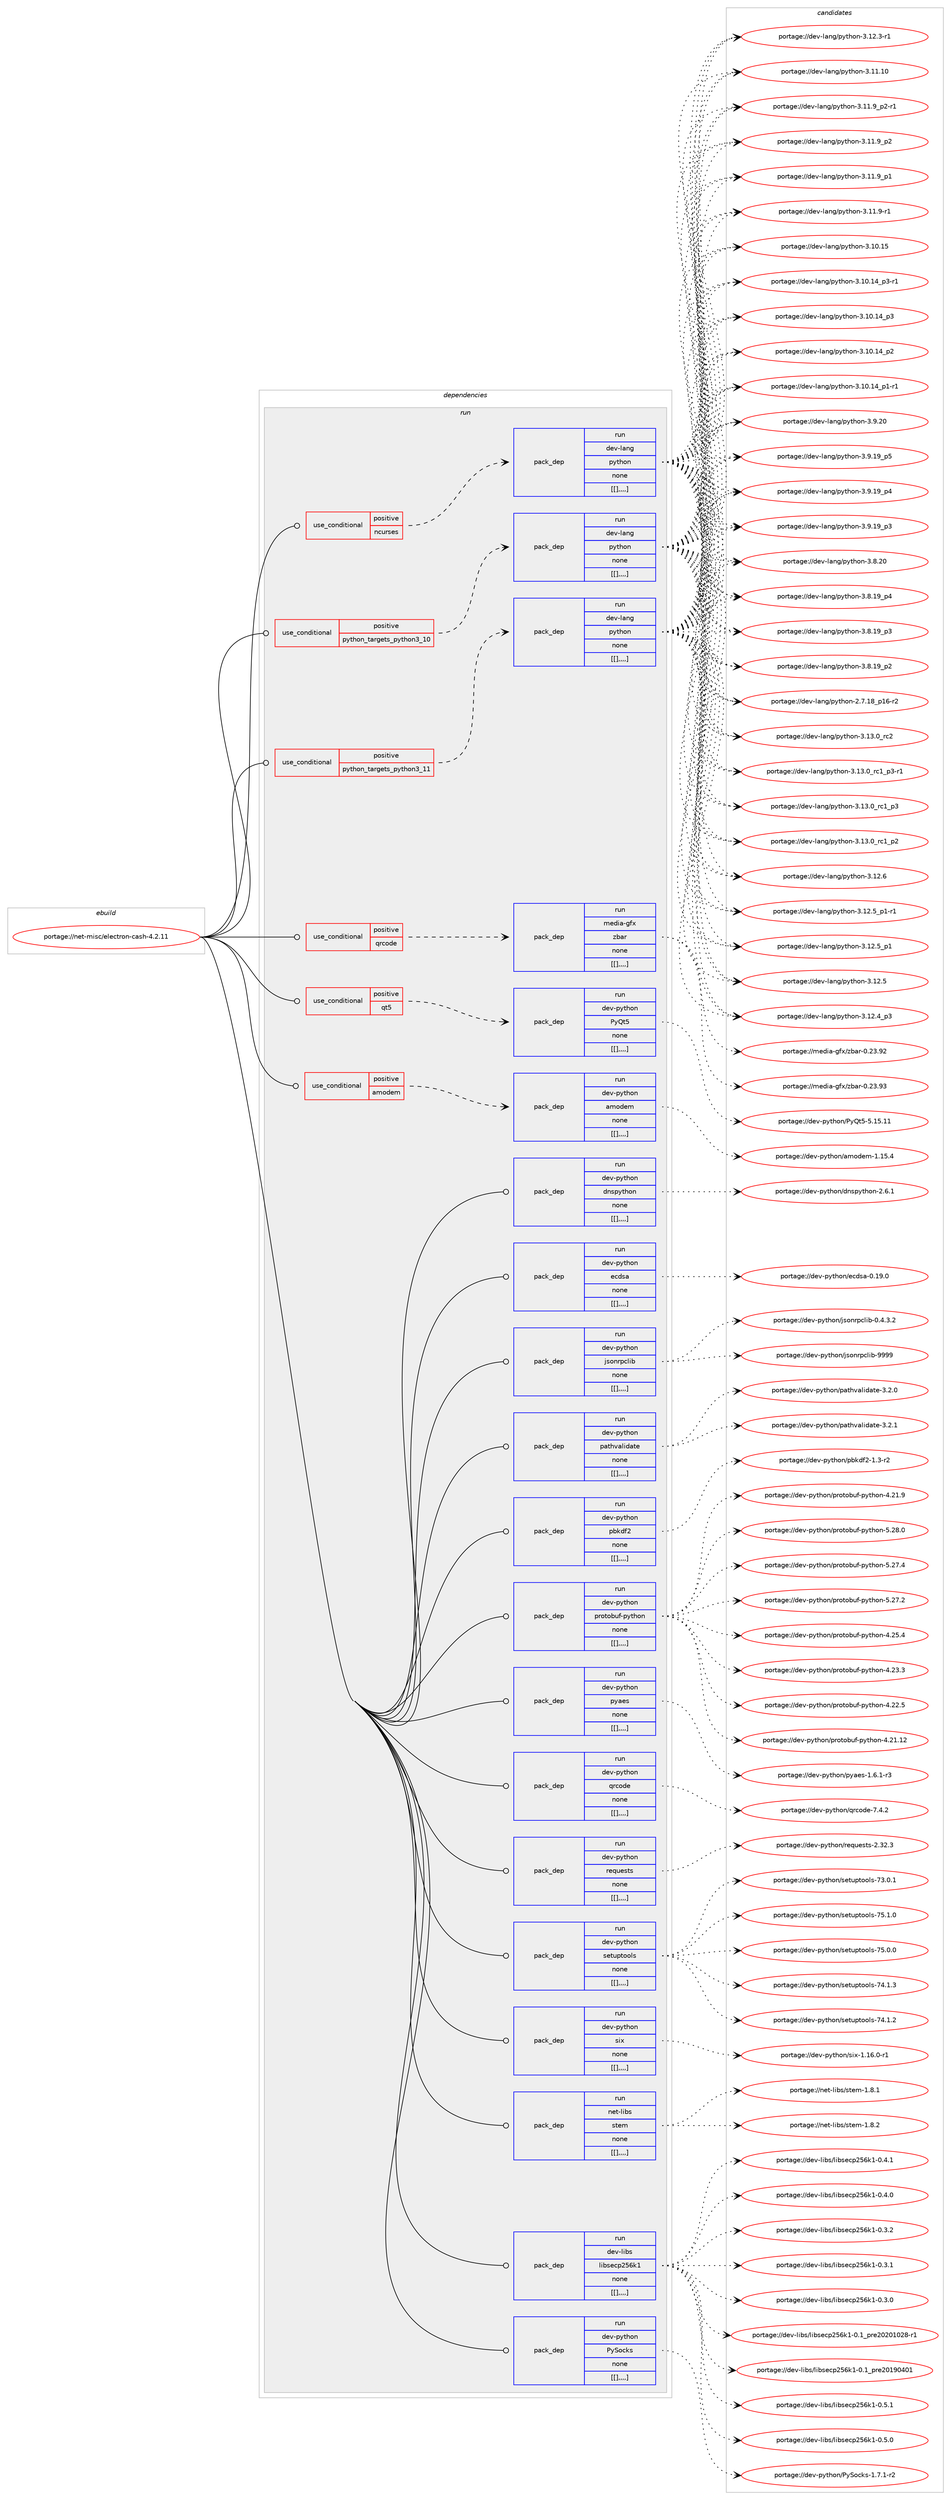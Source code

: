 digraph prolog {

# *************
# Graph options
# *************

newrank=true;
concentrate=true;
compound=true;
graph [rankdir=LR,fontname=Helvetica,fontsize=10,ranksep=1.5];#, ranksep=2.5, nodesep=0.2];
edge  [arrowhead=vee];
node  [fontname=Helvetica,fontsize=10];

# **********
# The ebuild
# **********

subgraph cluster_leftcol {
color=gray;
label=<<i>ebuild</i>>;
id [label="portage://net-misc/electron-cash-4.2.11", color=red, width=4, href="../net-misc/electron-cash-4.2.11.svg"];
}

# ****************
# The dependencies
# ****************

subgraph cluster_midcol {
color=gray;
label=<<i>dependencies</i>>;
subgraph cluster_compile {
fillcolor="#eeeeee";
style=filled;
label=<<i>compile</i>>;
}
subgraph cluster_compileandrun {
fillcolor="#eeeeee";
style=filled;
label=<<i>compile and run</i>>;
}
subgraph cluster_run {
fillcolor="#eeeeee";
style=filled;
label=<<i>run</i>>;
subgraph cond100878 {
dependency385475 [label=<<TABLE BORDER="0" CELLBORDER="1" CELLSPACING="0" CELLPADDING="4"><TR><TD ROWSPAN="3" CELLPADDING="10">use_conditional</TD></TR><TR><TD>positive</TD></TR><TR><TD>amodem</TD></TR></TABLE>>, shape=none, color=red];
subgraph pack281781 {
dependency385476 [label=<<TABLE BORDER="0" CELLBORDER="1" CELLSPACING="0" CELLPADDING="4" WIDTH="220"><TR><TD ROWSPAN="6" CELLPADDING="30">pack_dep</TD></TR><TR><TD WIDTH="110">run</TD></TR><TR><TD>dev-python</TD></TR><TR><TD>amodem</TD></TR><TR><TD>none</TD></TR><TR><TD>[[],,,,]</TD></TR></TABLE>>, shape=none, color=blue];
}
dependency385475:e -> dependency385476:w [weight=20,style="dashed",arrowhead="vee"];
}
id:e -> dependency385475:w [weight=20,style="solid",arrowhead="odot"];
subgraph cond100879 {
dependency385477 [label=<<TABLE BORDER="0" CELLBORDER="1" CELLSPACING="0" CELLPADDING="4"><TR><TD ROWSPAN="3" CELLPADDING="10">use_conditional</TD></TR><TR><TD>positive</TD></TR><TR><TD>ncurses</TD></TR></TABLE>>, shape=none, color=red];
subgraph pack281782 {
dependency385478 [label=<<TABLE BORDER="0" CELLBORDER="1" CELLSPACING="0" CELLPADDING="4" WIDTH="220"><TR><TD ROWSPAN="6" CELLPADDING="30">pack_dep</TD></TR><TR><TD WIDTH="110">run</TD></TR><TR><TD>dev-lang</TD></TR><TR><TD>python</TD></TR><TR><TD>none</TD></TR><TR><TD>[[],,,,]</TD></TR></TABLE>>, shape=none, color=blue];
}
dependency385477:e -> dependency385478:w [weight=20,style="dashed",arrowhead="vee"];
}
id:e -> dependency385477:w [weight=20,style="solid",arrowhead="odot"];
subgraph cond100880 {
dependency385479 [label=<<TABLE BORDER="0" CELLBORDER="1" CELLSPACING="0" CELLPADDING="4"><TR><TD ROWSPAN="3" CELLPADDING="10">use_conditional</TD></TR><TR><TD>positive</TD></TR><TR><TD>python_targets_python3_10</TD></TR></TABLE>>, shape=none, color=red];
subgraph pack281783 {
dependency385480 [label=<<TABLE BORDER="0" CELLBORDER="1" CELLSPACING="0" CELLPADDING="4" WIDTH="220"><TR><TD ROWSPAN="6" CELLPADDING="30">pack_dep</TD></TR><TR><TD WIDTH="110">run</TD></TR><TR><TD>dev-lang</TD></TR><TR><TD>python</TD></TR><TR><TD>none</TD></TR><TR><TD>[[],,,,]</TD></TR></TABLE>>, shape=none, color=blue];
}
dependency385479:e -> dependency385480:w [weight=20,style="dashed",arrowhead="vee"];
}
id:e -> dependency385479:w [weight=20,style="solid",arrowhead="odot"];
subgraph cond100881 {
dependency385481 [label=<<TABLE BORDER="0" CELLBORDER="1" CELLSPACING="0" CELLPADDING="4"><TR><TD ROWSPAN="3" CELLPADDING="10">use_conditional</TD></TR><TR><TD>positive</TD></TR><TR><TD>python_targets_python3_11</TD></TR></TABLE>>, shape=none, color=red];
subgraph pack281784 {
dependency385482 [label=<<TABLE BORDER="0" CELLBORDER="1" CELLSPACING="0" CELLPADDING="4" WIDTH="220"><TR><TD ROWSPAN="6" CELLPADDING="30">pack_dep</TD></TR><TR><TD WIDTH="110">run</TD></TR><TR><TD>dev-lang</TD></TR><TR><TD>python</TD></TR><TR><TD>none</TD></TR><TR><TD>[[],,,,]</TD></TR></TABLE>>, shape=none, color=blue];
}
dependency385481:e -> dependency385482:w [weight=20,style="dashed",arrowhead="vee"];
}
id:e -> dependency385481:w [weight=20,style="solid",arrowhead="odot"];
subgraph cond100882 {
dependency385483 [label=<<TABLE BORDER="0" CELLBORDER="1" CELLSPACING="0" CELLPADDING="4"><TR><TD ROWSPAN="3" CELLPADDING="10">use_conditional</TD></TR><TR><TD>positive</TD></TR><TR><TD>qrcode</TD></TR></TABLE>>, shape=none, color=red];
subgraph pack281785 {
dependency385484 [label=<<TABLE BORDER="0" CELLBORDER="1" CELLSPACING="0" CELLPADDING="4" WIDTH="220"><TR><TD ROWSPAN="6" CELLPADDING="30">pack_dep</TD></TR><TR><TD WIDTH="110">run</TD></TR><TR><TD>media-gfx</TD></TR><TR><TD>zbar</TD></TR><TR><TD>none</TD></TR><TR><TD>[[],,,,]</TD></TR></TABLE>>, shape=none, color=blue];
}
dependency385483:e -> dependency385484:w [weight=20,style="dashed",arrowhead="vee"];
}
id:e -> dependency385483:w [weight=20,style="solid",arrowhead="odot"];
subgraph cond100883 {
dependency385485 [label=<<TABLE BORDER="0" CELLBORDER="1" CELLSPACING="0" CELLPADDING="4"><TR><TD ROWSPAN="3" CELLPADDING="10">use_conditional</TD></TR><TR><TD>positive</TD></TR><TR><TD>qt5</TD></TR></TABLE>>, shape=none, color=red];
subgraph pack281786 {
dependency385486 [label=<<TABLE BORDER="0" CELLBORDER="1" CELLSPACING="0" CELLPADDING="4" WIDTH="220"><TR><TD ROWSPAN="6" CELLPADDING="30">pack_dep</TD></TR><TR><TD WIDTH="110">run</TD></TR><TR><TD>dev-python</TD></TR><TR><TD>PyQt5</TD></TR><TR><TD>none</TD></TR><TR><TD>[[],,,,]</TD></TR></TABLE>>, shape=none, color=blue];
}
dependency385485:e -> dependency385486:w [weight=20,style="dashed",arrowhead="vee"];
}
id:e -> dependency385485:w [weight=20,style="solid",arrowhead="odot"];
subgraph pack281787 {
dependency385487 [label=<<TABLE BORDER="0" CELLBORDER="1" CELLSPACING="0" CELLPADDING="4" WIDTH="220"><TR><TD ROWSPAN="6" CELLPADDING="30">pack_dep</TD></TR><TR><TD WIDTH="110">run</TD></TR><TR><TD>dev-libs</TD></TR><TR><TD>libsecp256k1</TD></TR><TR><TD>none</TD></TR><TR><TD>[[],,,,]</TD></TR></TABLE>>, shape=none, color=blue];
}
id:e -> dependency385487:w [weight=20,style="solid",arrowhead="odot"];
subgraph pack281788 {
dependency385488 [label=<<TABLE BORDER="0" CELLBORDER="1" CELLSPACING="0" CELLPADDING="4" WIDTH="220"><TR><TD ROWSPAN="6" CELLPADDING="30">pack_dep</TD></TR><TR><TD WIDTH="110">run</TD></TR><TR><TD>dev-python</TD></TR><TR><TD>PySocks</TD></TR><TR><TD>none</TD></TR><TR><TD>[[],,,,]</TD></TR></TABLE>>, shape=none, color=blue];
}
id:e -> dependency385488:w [weight=20,style="solid",arrowhead="odot"];
subgraph pack281789 {
dependency385489 [label=<<TABLE BORDER="0" CELLBORDER="1" CELLSPACING="0" CELLPADDING="4" WIDTH="220"><TR><TD ROWSPAN="6" CELLPADDING="30">pack_dep</TD></TR><TR><TD WIDTH="110">run</TD></TR><TR><TD>dev-python</TD></TR><TR><TD>dnspython</TD></TR><TR><TD>none</TD></TR><TR><TD>[[],,,,]</TD></TR></TABLE>>, shape=none, color=blue];
}
id:e -> dependency385489:w [weight=20,style="solid",arrowhead="odot"];
subgraph pack281790 {
dependency385490 [label=<<TABLE BORDER="0" CELLBORDER="1" CELLSPACING="0" CELLPADDING="4" WIDTH="220"><TR><TD ROWSPAN="6" CELLPADDING="30">pack_dep</TD></TR><TR><TD WIDTH="110">run</TD></TR><TR><TD>dev-python</TD></TR><TR><TD>ecdsa</TD></TR><TR><TD>none</TD></TR><TR><TD>[[],,,,]</TD></TR></TABLE>>, shape=none, color=blue];
}
id:e -> dependency385490:w [weight=20,style="solid",arrowhead="odot"];
subgraph pack281791 {
dependency385491 [label=<<TABLE BORDER="0" CELLBORDER="1" CELLSPACING="0" CELLPADDING="4" WIDTH="220"><TR><TD ROWSPAN="6" CELLPADDING="30">pack_dep</TD></TR><TR><TD WIDTH="110">run</TD></TR><TR><TD>dev-python</TD></TR><TR><TD>jsonrpclib</TD></TR><TR><TD>none</TD></TR><TR><TD>[[],,,,]</TD></TR></TABLE>>, shape=none, color=blue];
}
id:e -> dependency385491:w [weight=20,style="solid",arrowhead="odot"];
subgraph pack281792 {
dependency385492 [label=<<TABLE BORDER="0" CELLBORDER="1" CELLSPACING="0" CELLPADDING="4" WIDTH="220"><TR><TD ROWSPAN="6" CELLPADDING="30">pack_dep</TD></TR><TR><TD WIDTH="110">run</TD></TR><TR><TD>dev-python</TD></TR><TR><TD>pathvalidate</TD></TR><TR><TD>none</TD></TR><TR><TD>[[],,,,]</TD></TR></TABLE>>, shape=none, color=blue];
}
id:e -> dependency385492:w [weight=20,style="solid",arrowhead="odot"];
subgraph pack281793 {
dependency385493 [label=<<TABLE BORDER="0" CELLBORDER="1" CELLSPACING="0" CELLPADDING="4" WIDTH="220"><TR><TD ROWSPAN="6" CELLPADDING="30">pack_dep</TD></TR><TR><TD WIDTH="110">run</TD></TR><TR><TD>dev-python</TD></TR><TR><TD>pbkdf2</TD></TR><TR><TD>none</TD></TR><TR><TD>[[],,,,]</TD></TR></TABLE>>, shape=none, color=blue];
}
id:e -> dependency385493:w [weight=20,style="solid",arrowhead="odot"];
subgraph pack281794 {
dependency385494 [label=<<TABLE BORDER="0" CELLBORDER="1" CELLSPACING="0" CELLPADDING="4" WIDTH="220"><TR><TD ROWSPAN="6" CELLPADDING="30">pack_dep</TD></TR><TR><TD WIDTH="110">run</TD></TR><TR><TD>dev-python</TD></TR><TR><TD>protobuf-python</TD></TR><TR><TD>none</TD></TR><TR><TD>[[],,,,]</TD></TR></TABLE>>, shape=none, color=blue];
}
id:e -> dependency385494:w [weight=20,style="solid",arrowhead="odot"];
subgraph pack281795 {
dependency385495 [label=<<TABLE BORDER="0" CELLBORDER="1" CELLSPACING="0" CELLPADDING="4" WIDTH="220"><TR><TD ROWSPAN="6" CELLPADDING="30">pack_dep</TD></TR><TR><TD WIDTH="110">run</TD></TR><TR><TD>dev-python</TD></TR><TR><TD>pyaes</TD></TR><TR><TD>none</TD></TR><TR><TD>[[],,,,]</TD></TR></TABLE>>, shape=none, color=blue];
}
id:e -> dependency385495:w [weight=20,style="solid",arrowhead="odot"];
subgraph pack281796 {
dependency385496 [label=<<TABLE BORDER="0" CELLBORDER="1" CELLSPACING="0" CELLPADDING="4" WIDTH="220"><TR><TD ROWSPAN="6" CELLPADDING="30">pack_dep</TD></TR><TR><TD WIDTH="110">run</TD></TR><TR><TD>dev-python</TD></TR><TR><TD>qrcode</TD></TR><TR><TD>none</TD></TR><TR><TD>[[],,,,]</TD></TR></TABLE>>, shape=none, color=blue];
}
id:e -> dependency385496:w [weight=20,style="solid",arrowhead="odot"];
subgraph pack281797 {
dependency385497 [label=<<TABLE BORDER="0" CELLBORDER="1" CELLSPACING="0" CELLPADDING="4" WIDTH="220"><TR><TD ROWSPAN="6" CELLPADDING="30">pack_dep</TD></TR><TR><TD WIDTH="110">run</TD></TR><TR><TD>dev-python</TD></TR><TR><TD>requests</TD></TR><TR><TD>none</TD></TR><TR><TD>[[],,,,]</TD></TR></TABLE>>, shape=none, color=blue];
}
id:e -> dependency385497:w [weight=20,style="solid",arrowhead="odot"];
subgraph pack281798 {
dependency385498 [label=<<TABLE BORDER="0" CELLBORDER="1" CELLSPACING="0" CELLPADDING="4" WIDTH="220"><TR><TD ROWSPAN="6" CELLPADDING="30">pack_dep</TD></TR><TR><TD WIDTH="110">run</TD></TR><TR><TD>dev-python</TD></TR><TR><TD>setuptools</TD></TR><TR><TD>none</TD></TR><TR><TD>[[],,,,]</TD></TR></TABLE>>, shape=none, color=blue];
}
id:e -> dependency385498:w [weight=20,style="solid",arrowhead="odot"];
subgraph pack281799 {
dependency385499 [label=<<TABLE BORDER="0" CELLBORDER="1" CELLSPACING="0" CELLPADDING="4" WIDTH="220"><TR><TD ROWSPAN="6" CELLPADDING="30">pack_dep</TD></TR><TR><TD WIDTH="110">run</TD></TR><TR><TD>dev-python</TD></TR><TR><TD>six</TD></TR><TR><TD>none</TD></TR><TR><TD>[[],,,,]</TD></TR></TABLE>>, shape=none, color=blue];
}
id:e -> dependency385499:w [weight=20,style="solid",arrowhead="odot"];
subgraph pack281800 {
dependency385500 [label=<<TABLE BORDER="0" CELLBORDER="1" CELLSPACING="0" CELLPADDING="4" WIDTH="220"><TR><TD ROWSPAN="6" CELLPADDING="30">pack_dep</TD></TR><TR><TD WIDTH="110">run</TD></TR><TR><TD>net-libs</TD></TR><TR><TD>stem</TD></TR><TR><TD>none</TD></TR><TR><TD>[[],,,,]</TD></TR></TABLE>>, shape=none, color=blue];
}
id:e -> dependency385500:w [weight=20,style="solid",arrowhead="odot"];
}
}

# **************
# The candidates
# **************

subgraph cluster_choices {
rank=same;
color=gray;
label=<<i>candidates</i>>;

subgraph choice281781 {
color=black;
nodesep=1;
choice10010111845112121116104111110479710911110010110945494649534652 [label="portage://dev-python/amodem-1.15.4", color=red, width=4,href="../dev-python/amodem-1.15.4.svg"];
dependency385476:e -> choice10010111845112121116104111110479710911110010110945494649534652:w [style=dotted,weight="100"];
}
subgraph choice281782 {
color=black;
nodesep=1;
choice10010111845108971101034711212111610411111045514649514648951149950 [label="portage://dev-lang/python-3.13.0_rc2", color=red, width=4,href="../dev-lang/python-3.13.0_rc2.svg"];
choice1001011184510897110103471121211161041111104551464951464895114994995112514511449 [label="portage://dev-lang/python-3.13.0_rc1_p3-r1", color=red, width=4,href="../dev-lang/python-3.13.0_rc1_p3-r1.svg"];
choice100101118451089711010347112121116104111110455146495146489511499499511251 [label="portage://dev-lang/python-3.13.0_rc1_p3", color=red, width=4,href="../dev-lang/python-3.13.0_rc1_p3.svg"];
choice100101118451089711010347112121116104111110455146495146489511499499511250 [label="portage://dev-lang/python-3.13.0_rc1_p2", color=red, width=4,href="../dev-lang/python-3.13.0_rc1_p2.svg"];
choice10010111845108971101034711212111610411111045514649504654 [label="portage://dev-lang/python-3.12.6", color=red, width=4,href="../dev-lang/python-3.12.6.svg"];
choice1001011184510897110103471121211161041111104551464950465395112494511449 [label="portage://dev-lang/python-3.12.5_p1-r1", color=red, width=4,href="../dev-lang/python-3.12.5_p1-r1.svg"];
choice100101118451089711010347112121116104111110455146495046539511249 [label="portage://dev-lang/python-3.12.5_p1", color=red, width=4,href="../dev-lang/python-3.12.5_p1.svg"];
choice10010111845108971101034711212111610411111045514649504653 [label="portage://dev-lang/python-3.12.5", color=red, width=4,href="../dev-lang/python-3.12.5.svg"];
choice100101118451089711010347112121116104111110455146495046529511251 [label="portage://dev-lang/python-3.12.4_p3", color=red, width=4,href="../dev-lang/python-3.12.4_p3.svg"];
choice100101118451089711010347112121116104111110455146495046514511449 [label="portage://dev-lang/python-3.12.3-r1", color=red, width=4,href="../dev-lang/python-3.12.3-r1.svg"];
choice1001011184510897110103471121211161041111104551464949464948 [label="portage://dev-lang/python-3.11.10", color=red, width=4,href="../dev-lang/python-3.11.10.svg"];
choice1001011184510897110103471121211161041111104551464949465795112504511449 [label="portage://dev-lang/python-3.11.9_p2-r1", color=red, width=4,href="../dev-lang/python-3.11.9_p2-r1.svg"];
choice100101118451089711010347112121116104111110455146494946579511250 [label="portage://dev-lang/python-3.11.9_p2", color=red, width=4,href="../dev-lang/python-3.11.9_p2.svg"];
choice100101118451089711010347112121116104111110455146494946579511249 [label="portage://dev-lang/python-3.11.9_p1", color=red, width=4,href="../dev-lang/python-3.11.9_p1.svg"];
choice100101118451089711010347112121116104111110455146494946574511449 [label="portage://dev-lang/python-3.11.9-r1", color=red, width=4,href="../dev-lang/python-3.11.9-r1.svg"];
choice1001011184510897110103471121211161041111104551464948464953 [label="portage://dev-lang/python-3.10.15", color=red, width=4,href="../dev-lang/python-3.10.15.svg"];
choice100101118451089711010347112121116104111110455146494846495295112514511449 [label="portage://dev-lang/python-3.10.14_p3-r1", color=red, width=4,href="../dev-lang/python-3.10.14_p3-r1.svg"];
choice10010111845108971101034711212111610411111045514649484649529511251 [label="portage://dev-lang/python-3.10.14_p3", color=red, width=4,href="../dev-lang/python-3.10.14_p3.svg"];
choice10010111845108971101034711212111610411111045514649484649529511250 [label="portage://dev-lang/python-3.10.14_p2", color=red, width=4,href="../dev-lang/python-3.10.14_p2.svg"];
choice100101118451089711010347112121116104111110455146494846495295112494511449 [label="portage://dev-lang/python-3.10.14_p1-r1", color=red, width=4,href="../dev-lang/python-3.10.14_p1-r1.svg"];
choice10010111845108971101034711212111610411111045514657465048 [label="portage://dev-lang/python-3.9.20", color=red, width=4,href="../dev-lang/python-3.9.20.svg"];
choice100101118451089711010347112121116104111110455146574649579511253 [label="portage://dev-lang/python-3.9.19_p5", color=red, width=4,href="../dev-lang/python-3.9.19_p5.svg"];
choice100101118451089711010347112121116104111110455146574649579511252 [label="portage://dev-lang/python-3.9.19_p4", color=red, width=4,href="../dev-lang/python-3.9.19_p4.svg"];
choice100101118451089711010347112121116104111110455146574649579511251 [label="portage://dev-lang/python-3.9.19_p3", color=red, width=4,href="../dev-lang/python-3.9.19_p3.svg"];
choice10010111845108971101034711212111610411111045514656465048 [label="portage://dev-lang/python-3.8.20", color=red, width=4,href="../dev-lang/python-3.8.20.svg"];
choice100101118451089711010347112121116104111110455146564649579511252 [label="portage://dev-lang/python-3.8.19_p4", color=red, width=4,href="../dev-lang/python-3.8.19_p4.svg"];
choice100101118451089711010347112121116104111110455146564649579511251 [label="portage://dev-lang/python-3.8.19_p3", color=red, width=4,href="../dev-lang/python-3.8.19_p3.svg"];
choice100101118451089711010347112121116104111110455146564649579511250 [label="portage://dev-lang/python-3.8.19_p2", color=red, width=4,href="../dev-lang/python-3.8.19_p2.svg"];
choice100101118451089711010347112121116104111110455046554649569511249544511450 [label="portage://dev-lang/python-2.7.18_p16-r2", color=red, width=4,href="../dev-lang/python-2.7.18_p16-r2.svg"];
dependency385478:e -> choice10010111845108971101034711212111610411111045514649514648951149950:w [style=dotted,weight="100"];
dependency385478:e -> choice1001011184510897110103471121211161041111104551464951464895114994995112514511449:w [style=dotted,weight="100"];
dependency385478:e -> choice100101118451089711010347112121116104111110455146495146489511499499511251:w [style=dotted,weight="100"];
dependency385478:e -> choice100101118451089711010347112121116104111110455146495146489511499499511250:w [style=dotted,weight="100"];
dependency385478:e -> choice10010111845108971101034711212111610411111045514649504654:w [style=dotted,weight="100"];
dependency385478:e -> choice1001011184510897110103471121211161041111104551464950465395112494511449:w [style=dotted,weight="100"];
dependency385478:e -> choice100101118451089711010347112121116104111110455146495046539511249:w [style=dotted,weight="100"];
dependency385478:e -> choice10010111845108971101034711212111610411111045514649504653:w [style=dotted,weight="100"];
dependency385478:e -> choice100101118451089711010347112121116104111110455146495046529511251:w [style=dotted,weight="100"];
dependency385478:e -> choice100101118451089711010347112121116104111110455146495046514511449:w [style=dotted,weight="100"];
dependency385478:e -> choice1001011184510897110103471121211161041111104551464949464948:w [style=dotted,weight="100"];
dependency385478:e -> choice1001011184510897110103471121211161041111104551464949465795112504511449:w [style=dotted,weight="100"];
dependency385478:e -> choice100101118451089711010347112121116104111110455146494946579511250:w [style=dotted,weight="100"];
dependency385478:e -> choice100101118451089711010347112121116104111110455146494946579511249:w [style=dotted,weight="100"];
dependency385478:e -> choice100101118451089711010347112121116104111110455146494946574511449:w [style=dotted,weight="100"];
dependency385478:e -> choice1001011184510897110103471121211161041111104551464948464953:w [style=dotted,weight="100"];
dependency385478:e -> choice100101118451089711010347112121116104111110455146494846495295112514511449:w [style=dotted,weight="100"];
dependency385478:e -> choice10010111845108971101034711212111610411111045514649484649529511251:w [style=dotted,weight="100"];
dependency385478:e -> choice10010111845108971101034711212111610411111045514649484649529511250:w [style=dotted,weight="100"];
dependency385478:e -> choice100101118451089711010347112121116104111110455146494846495295112494511449:w [style=dotted,weight="100"];
dependency385478:e -> choice10010111845108971101034711212111610411111045514657465048:w [style=dotted,weight="100"];
dependency385478:e -> choice100101118451089711010347112121116104111110455146574649579511253:w [style=dotted,weight="100"];
dependency385478:e -> choice100101118451089711010347112121116104111110455146574649579511252:w [style=dotted,weight="100"];
dependency385478:e -> choice100101118451089711010347112121116104111110455146574649579511251:w [style=dotted,weight="100"];
dependency385478:e -> choice10010111845108971101034711212111610411111045514656465048:w [style=dotted,weight="100"];
dependency385478:e -> choice100101118451089711010347112121116104111110455146564649579511252:w [style=dotted,weight="100"];
dependency385478:e -> choice100101118451089711010347112121116104111110455146564649579511251:w [style=dotted,weight="100"];
dependency385478:e -> choice100101118451089711010347112121116104111110455146564649579511250:w [style=dotted,weight="100"];
dependency385478:e -> choice100101118451089711010347112121116104111110455046554649569511249544511450:w [style=dotted,weight="100"];
}
subgraph choice281783 {
color=black;
nodesep=1;
choice10010111845108971101034711212111610411111045514649514648951149950 [label="portage://dev-lang/python-3.13.0_rc2", color=red, width=4,href="../dev-lang/python-3.13.0_rc2.svg"];
choice1001011184510897110103471121211161041111104551464951464895114994995112514511449 [label="portage://dev-lang/python-3.13.0_rc1_p3-r1", color=red, width=4,href="../dev-lang/python-3.13.0_rc1_p3-r1.svg"];
choice100101118451089711010347112121116104111110455146495146489511499499511251 [label="portage://dev-lang/python-3.13.0_rc1_p3", color=red, width=4,href="../dev-lang/python-3.13.0_rc1_p3.svg"];
choice100101118451089711010347112121116104111110455146495146489511499499511250 [label="portage://dev-lang/python-3.13.0_rc1_p2", color=red, width=4,href="../dev-lang/python-3.13.0_rc1_p2.svg"];
choice10010111845108971101034711212111610411111045514649504654 [label="portage://dev-lang/python-3.12.6", color=red, width=4,href="../dev-lang/python-3.12.6.svg"];
choice1001011184510897110103471121211161041111104551464950465395112494511449 [label="portage://dev-lang/python-3.12.5_p1-r1", color=red, width=4,href="../dev-lang/python-3.12.5_p1-r1.svg"];
choice100101118451089711010347112121116104111110455146495046539511249 [label="portage://dev-lang/python-3.12.5_p1", color=red, width=4,href="../dev-lang/python-3.12.5_p1.svg"];
choice10010111845108971101034711212111610411111045514649504653 [label="portage://dev-lang/python-3.12.5", color=red, width=4,href="../dev-lang/python-3.12.5.svg"];
choice100101118451089711010347112121116104111110455146495046529511251 [label="portage://dev-lang/python-3.12.4_p3", color=red, width=4,href="../dev-lang/python-3.12.4_p3.svg"];
choice100101118451089711010347112121116104111110455146495046514511449 [label="portage://dev-lang/python-3.12.3-r1", color=red, width=4,href="../dev-lang/python-3.12.3-r1.svg"];
choice1001011184510897110103471121211161041111104551464949464948 [label="portage://dev-lang/python-3.11.10", color=red, width=4,href="../dev-lang/python-3.11.10.svg"];
choice1001011184510897110103471121211161041111104551464949465795112504511449 [label="portage://dev-lang/python-3.11.9_p2-r1", color=red, width=4,href="../dev-lang/python-3.11.9_p2-r1.svg"];
choice100101118451089711010347112121116104111110455146494946579511250 [label="portage://dev-lang/python-3.11.9_p2", color=red, width=4,href="../dev-lang/python-3.11.9_p2.svg"];
choice100101118451089711010347112121116104111110455146494946579511249 [label="portage://dev-lang/python-3.11.9_p1", color=red, width=4,href="../dev-lang/python-3.11.9_p1.svg"];
choice100101118451089711010347112121116104111110455146494946574511449 [label="portage://dev-lang/python-3.11.9-r1", color=red, width=4,href="../dev-lang/python-3.11.9-r1.svg"];
choice1001011184510897110103471121211161041111104551464948464953 [label="portage://dev-lang/python-3.10.15", color=red, width=4,href="../dev-lang/python-3.10.15.svg"];
choice100101118451089711010347112121116104111110455146494846495295112514511449 [label="portage://dev-lang/python-3.10.14_p3-r1", color=red, width=4,href="../dev-lang/python-3.10.14_p3-r1.svg"];
choice10010111845108971101034711212111610411111045514649484649529511251 [label="portage://dev-lang/python-3.10.14_p3", color=red, width=4,href="../dev-lang/python-3.10.14_p3.svg"];
choice10010111845108971101034711212111610411111045514649484649529511250 [label="portage://dev-lang/python-3.10.14_p2", color=red, width=4,href="../dev-lang/python-3.10.14_p2.svg"];
choice100101118451089711010347112121116104111110455146494846495295112494511449 [label="portage://dev-lang/python-3.10.14_p1-r1", color=red, width=4,href="../dev-lang/python-3.10.14_p1-r1.svg"];
choice10010111845108971101034711212111610411111045514657465048 [label="portage://dev-lang/python-3.9.20", color=red, width=4,href="../dev-lang/python-3.9.20.svg"];
choice100101118451089711010347112121116104111110455146574649579511253 [label="portage://dev-lang/python-3.9.19_p5", color=red, width=4,href="../dev-lang/python-3.9.19_p5.svg"];
choice100101118451089711010347112121116104111110455146574649579511252 [label="portage://dev-lang/python-3.9.19_p4", color=red, width=4,href="../dev-lang/python-3.9.19_p4.svg"];
choice100101118451089711010347112121116104111110455146574649579511251 [label="portage://dev-lang/python-3.9.19_p3", color=red, width=4,href="../dev-lang/python-3.9.19_p3.svg"];
choice10010111845108971101034711212111610411111045514656465048 [label="portage://dev-lang/python-3.8.20", color=red, width=4,href="../dev-lang/python-3.8.20.svg"];
choice100101118451089711010347112121116104111110455146564649579511252 [label="portage://dev-lang/python-3.8.19_p4", color=red, width=4,href="../dev-lang/python-3.8.19_p4.svg"];
choice100101118451089711010347112121116104111110455146564649579511251 [label="portage://dev-lang/python-3.8.19_p3", color=red, width=4,href="../dev-lang/python-3.8.19_p3.svg"];
choice100101118451089711010347112121116104111110455146564649579511250 [label="portage://dev-lang/python-3.8.19_p2", color=red, width=4,href="../dev-lang/python-3.8.19_p2.svg"];
choice100101118451089711010347112121116104111110455046554649569511249544511450 [label="portage://dev-lang/python-2.7.18_p16-r2", color=red, width=4,href="../dev-lang/python-2.7.18_p16-r2.svg"];
dependency385480:e -> choice10010111845108971101034711212111610411111045514649514648951149950:w [style=dotted,weight="100"];
dependency385480:e -> choice1001011184510897110103471121211161041111104551464951464895114994995112514511449:w [style=dotted,weight="100"];
dependency385480:e -> choice100101118451089711010347112121116104111110455146495146489511499499511251:w [style=dotted,weight="100"];
dependency385480:e -> choice100101118451089711010347112121116104111110455146495146489511499499511250:w [style=dotted,weight="100"];
dependency385480:e -> choice10010111845108971101034711212111610411111045514649504654:w [style=dotted,weight="100"];
dependency385480:e -> choice1001011184510897110103471121211161041111104551464950465395112494511449:w [style=dotted,weight="100"];
dependency385480:e -> choice100101118451089711010347112121116104111110455146495046539511249:w [style=dotted,weight="100"];
dependency385480:e -> choice10010111845108971101034711212111610411111045514649504653:w [style=dotted,weight="100"];
dependency385480:e -> choice100101118451089711010347112121116104111110455146495046529511251:w [style=dotted,weight="100"];
dependency385480:e -> choice100101118451089711010347112121116104111110455146495046514511449:w [style=dotted,weight="100"];
dependency385480:e -> choice1001011184510897110103471121211161041111104551464949464948:w [style=dotted,weight="100"];
dependency385480:e -> choice1001011184510897110103471121211161041111104551464949465795112504511449:w [style=dotted,weight="100"];
dependency385480:e -> choice100101118451089711010347112121116104111110455146494946579511250:w [style=dotted,weight="100"];
dependency385480:e -> choice100101118451089711010347112121116104111110455146494946579511249:w [style=dotted,weight="100"];
dependency385480:e -> choice100101118451089711010347112121116104111110455146494946574511449:w [style=dotted,weight="100"];
dependency385480:e -> choice1001011184510897110103471121211161041111104551464948464953:w [style=dotted,weight="100"];
dependency385480:e -> choice100101118451089711010347112121116104111110455146494846495295112514511449:w [style=dotted,weight="100"];
dependency385480:e -> choice10010111845108971101034711212111610411111045514649484649529511251:w [style=dotted,weight="100"];
dependency385480:e -> choice10010111845108971101034711212111610411111045514649484649529511250:w [style=dotted,weight="100"];
dependency385480:e -> choice100101118451089711010347112121116104111110455146494846495295112494511449:w [style=dotted,weight="100"];
dependency385480:e -> choice10010111845108971101034711212111610411111045514657465048:w [style=dotted,weight="100"];
dependency385480:e -> choice100101118451089711010347112121116104111110455146574649579511253:w [style=dotted,weight="100"];
dependency385480:e -> choice100101118451089711010347112121116104111110455146574649579511252:w [style=dotted,weight="100"];
dependency385480:e -> choice100101118451089711010347112121116104111110455146574649579511251:w [style=dotted,weight="100"];
dependency385480:e -> choice10010111845108971101034711212111610411111045514656465048:w [style=dotted,weight="100"];
dependency385480:e -> choice100101118451089711010347112121116104111110455146564649579511252:w [style=dotted,weight="100"];
dependency385480:e -> choice100101118451089711010347112121116104111110455146564649579511251:w [style=dotted,weight="100"];
dependency385480:e -> choice100101118451089711010347112121116104111110455146564649579511250:w [style=dotted,weight="100"];
dependency385480:e -> choice100101118451089711010347112121116104111110455046554649569511249544511450:w [style=dotted,weight="100"];
}
subgraph choice281784 {
color=black;
nodesep=1;
choice10010111845108971101034711212111610411111045514649514648951149950 [label="portage://dev-lang/python-3.13.0_rc2", color=red, width=4,href="../dev-lang/python-3.13.0_rc2.svg"];
choice1001011184510897110103471121211161041111104551464951464895114994995112514511449 [label="portage://dev-lang/python-3.13.0_rc1_p3-r1", color=red, width=4,href="../dev-lang/python-3.13.0_rc1_p3-r1.svg"];
choice100101118451089711010347112121116104111110455146495146489511499499511251 [label="portage://dev-lang/python-3.13.0_rc1_p3", color=red, width=4,href="../dev-lang/python-3.13.0_rc1_p3.svg"];
choice100101118451089711010347112121116104111110455146495146489511499499511250 [label="portage://dev-lang/python-3.13.0_rc1_p2", color=red, width=4,href="../dev-lang/python-3.13.0_rc1_p2.svg"];
choice10010111845108971101034711212111610411111045514649504654 [label="portage://dev-lang/python-3.12.6", color=red, width=4,href="../dev-lang/python-3.12.6.svg"];
choice1001011184510897110103471121211161041111104551464950465395112494511449 [label="portage://dev-lang/python-3.12.5_p1-r1", color=red, width=4,href="../dev-lang/python-3.12.5_p1-r1.svg"];
choice100101118451089711010347112121116104111110455146495046539511249 [label="portage://dev-lang/python-3.12.5_p1", color=red, width=4,href="../dev-lang/python-3.12.5_p1.svg"];
choice10010111845108971101034711212111610411111045514649504653 [label="portage://dev-lang/python-3.12.5", color=red, width=4,href="../dev-lang/python-3.12.5.svg"];
choice100101118451089711010347112121116104111110455146495046529511251 [label="portage://dev-lang/python-3.12.4_p3", color=red, width=4,href="../dev-lang/python-3.12.4_p3.svg"];
choice100101118451089711010347112121116104111110455146495046514511449 [label="portage://dev-lang/python-3.12.3-r1", color=red, width=4,href="../dev-lang/python-3.12.3-r1.svg"];
choice1001011184510897110103471121211161041111104551464949464948 [label="portage://dev-lang/python-3.11.10", color=red, width=4,href="../dev-lang/python-3.11.10.svg"];
choice1001011184510897110103471121211161041111104551464949465795112504511449 [label="portage://dev-lang/python-3.11.9_p2-r1", color=red, width=4,href="../dev-lang/python-3.11.9_p2-r1.svg"];
choice100101118451089711010347112121116104111110455146494946579511250 [label="portage://dev-lang/python-3.11.9_p2", color=red, width=4,href="../dev-lang/python-3.11.9_p2.svg"];
choice100101118451089711010347112121116104111110455146494946579511249 [label="portage://dev-lang/python-3.11.9_p1", color=red, width=4,href="../dev-lang/python-3.11.9_p1.svg"];
choice100101118451089711010347112121116104111110455146494946574511449 [label="portage://dev-lang/python-3.11.9-r1", color=red, width=4,href="../dev-lang/python-3.11.9-r1.svg"];
choice1001011184510897110103471121211161041111104551464948464953 [label="portage://dev-lang/python-3.10.15", color=red, width=4,href="../dev-lang/python-3.10.15.svg"];
choice100101118451089711010347112121116104111110455146494846495295112514511449 [label="portage://dev-lang/python-3.10.14_p3-r1", color=red, width=4,href="../dev-lang/python-3.10.14_p3-r1.svg"];
choice10010111845108971101034711212111610411111045514649484649529511251 [label="portage://dev-lang/python-3.10.14_p3", color=red, width=4,href="../dev-lang/python-3.10.14_p3.svg"];
choice10010111845108971101034711212111610411111045514649484649529511250 [label="portage://dev-lang/python-3.10.14_p2", color=red, width=4,href="../dev-lang/python-3.10.14_p2.svg"];
choice100101118451089711010347112121116104111110455146494846495295112494511449 [label="portage://dev-lang/python-3.10.14_p1-r1", color=red, width=4,href="../dev-lang/python-3.10.14_p1-r1.svg"];
choice10010111845108971101034711212111610411111045514657465048 [label="portage://dev-lang/python-3.9.20", color=red, width=4,href="../dev-lang/python-3.9.20.svg"];
choice100101118451089711010347112121116104111110455146574649579511253 [label="portage://dev-lang/python-3.9.19_p5", color=red, width=4,href="../dev-lang/python-3.9.19_p5.svg"];
choice100101118451089711010347112121116104111110455146574649579511252 [label="portage://dev-lang/python-3.9.19_p4", color=red, width=4,href="../dev-lang/python-3.9.19_p4.svg"];
choice100101118451089711010347112121116104111110455146574649579511251 [label="portage://dev-lang/python-3.9.19_p3", color=red, width=4,href="../dev-lang/python-3.9.19_p3.svg"];
choice10010111845108971101034711212111610411111045514656465048 [label="portage://dev-lang/python-3.8.20", color=red, width=4,href="../dev-lang/python-3.8.20.svg"];
choice100101118451089711010347112121116104111110455146564649579511252 [label="portage://dev-lang/python-3.8.19_p4", color=red, width=4,href="../dev-lang/python-3.8.19_p4.svg"];
choice100101118451089711010347112121116104111110455146564649579511251 [label="portage://dev-lang/python-3.8.19_p3", color=red, width=4,href="../dev-lang/python-3.8.19_p3.svg"];
choice100101118451089711010347112121116104111110455146564649579511250 [label="portage://dev-lang/python-3.8.19_p2", color=red, width=4,href="../dev-lang/python-3.8.19_p2.svg"];
choice100101118451089711010347112121116104111110455046554649569511249544511450 [label="portage://dev-lang/python-2.7.18_p16-r2", color=red, width=4,href="../dev-lang/python-2.7.18_p16-r2.svg"];
dependency385482:e -> choice10010111845108971101034711212111610411111045514649514648951149950:w [style=dotted,weight="100"];
dependency385482:e -> choice1001011184510897110103471121211161041111104551464951464895114994995112514511449:w [style=dotted,weight="100"];
dependency385482:e -> choice100101118451089711010347112121116104111110455146495146489511499499511251:w [style=dotted,weight="100"];
dependency385482:e -> choice100101118451089711010347112121116104111110455146495146489511499499511250:w [style=dotted,weight="100"];
dependency385482:e -> choice10010111845108971101034711212111610411111045514649504654:w [style=dotted,weight="100"];
dependency385482:e -> choice1001011184510897110103471121211161041111104551464950465395112494511449:w [style=dotted,weight="100"];
dependency385482:e -> choice100101118451089711010347112121116104111110455146495046539511249:w [style=dotted,weight="100"];
dependency385482:e -> choice10010111845108971101034711212111610411111045514649504653:w [style=dotted,weight="100"];
dependency385482:e -> choice100101118451089711010347112121116104111110455146495046529511251:w [style=dotted,weight="100"];
dependency385482:e -> choice100101118451089711010347112121116104111110455146495046514511449:w [style=dotted,weight="100"];
dependency385482:e -> choice1001011184510897110103471121211161041111104551464949464948:w [style=dotted,weight="100"];
dependency385482:e -> choice1001011184510897110103471121211161041111104551464949465795112504511449:w [style=dotted,weight="100"];
dependency385482:e -> choice100101118451089711010347112121116104111110455146494946579511250:w [style=dotted,weight="100"];
dependency385482:e -> choice100101118451089711010347112121116104111110455146494946579511249:w [style=dotted,weight="100"];
dependency385482:e -> choice100101118451089711010347112121116104111110455146494946574511449:w [style=dotted,weight="100"];
dependency385482:e -> choice1001011184510897110103471121211161041111104551464948464953:w [style=dotted,weight="100"];
dependency385482:e -> choice100101118451089711010347112121116104111110455146494846495295112514511449:w [style=dotted,weight="100"];
dependency385482:e -> choice10010111845108971101034711212111610411111045514649484649529511251:w [style=dotted,weight="100"];
dependency385482:e -> choice10010111845108971101034711212111610411111045514649484649529511250:w [style=dotted,weight="100"];
dependency385482:e -> choice100101118451089711010347112121116104111110455146494846495295112494511449:w [style=dotted,weight="100"];
dependency385482:e -> choice10010111845108971101034711212111610411111045514657465048:w [style=dotted,weight="100"];
dependency385482:e -> choice100101118451089711010347112121116104111110455146574649579511253:w [style=dotted,weight="100"];
dependency385482:e -> choice100101118451089711010347112121116104111110455146574649579511252:w [style=dotted,weight="100"];
dependency385482:e -> choice100101118451089711010347112121116104111110455146574649579511251:w [style=dotted,weight="100"];
dependency385482:e -> choice10010111845108971101034711212111610411111045514656465048:w [style=dotted,weight="100"];
dependency385482:e -> choice100101118451089711010347112121116104111110455146564649579511252:w [style=dotted,weight="100"];
dependency385482:e -> choice100101118451089711010347112121116104111110455146564649579511251:w [style=dotted,weight="100"];
dependency385482:e -> choice100101118451089711010347112121116104111110455146564649579511250:w [style=dotted,weight="100"];
dependency385482:e -> choice100101118451089711010347112121116104111110455046554649569511249544511450:w [style=dotted,weight="100"];
}
subgraph choice281785 {
color=black;
nodesep=1;
choice10910110010597451031021204712298971144548465051465751 [label="portage://media-gfx/zbar-0.23.93", color=red, width=4,href="../media-gfx/zbar-0.23.93.svg"];
choice10910110010597451031021204712298971144548465051465750 [label="portage://media-gfx/zbar-0.23.92", color=red, width=4,href="../media-gfx/zbar-0.23.92.svg"];
dependency385484:e -> choice10910110010597451031021204712298971144548465051465751:w [style=dotted,weight="100"];
dependency385484:e -> choice10910110010597451031021204712298971144548465051465750:w [style=dotted,weight="100"];
}
subgraph choice281786 {
color=black;
nodesep=1;
choice10010111845112121116104111110478012181116534553464953464949 [label="portage://dev-python/PyQt5-5.15.11", color=red, width=4,href="../dev-python/PyQt5-5.15.11.svg"];
dependency385486:e -> choice10010111845112121116104111110478012181116534553464953464949:w [style=dotted,weight="100"];
}
subgraph choice281787 {
color=black;
nodesep=1;
choice100101118451081059811547108105981151019911250535410749454846534649 [label="portage://dev-libs/libsecp256k1-0.5.1", color=red, width=4,href="../dev-libs/libsecp256k1-0.5.1.svg"];
choice100101118451081059811547108105981151019911250535410749454846534648 [label="portage://dev-libs/libsecp256k1-0.5.0", color=red, width=4,href="../dev-libs/libsecp256k1-0.5.0.svg"];
choice100101118451081059811547108105981151019911250535410749454846524649 [label="portage://dev-libs/libsecp256k1-0.4.1", color=red, width=4,href="../dev-libs/libsecp256k1-0.4.1.svg"];
choice100101118451081059811547108105981151019911250535410749454846524648 [label="portage://dev-libs/libsecp256k1-0.4.0", color=red, width=4,href="../dev-libs/libsecp256k1-0.4.0.svg"];
choice100101118451081059811547108105981151019911250535410749454846514650 [label="portage://dev-libs/libsecp256k1-0.3.2", color=red, width=4,href="../dev-libs/libsecp256k1-0.3.2.svg"];
choice100101118451081059811547108105981151019911250535410749454846514649 [label="portage://dev-libs/libsecp256k1-0.3.1", color=red, width=4,href="../dev-libs/libsecp256k1-0.3.1.svg"];
choice100101118451081059811547108105981151019911250535410749454846514648 [label="portage://dev-libs/libsecp256k1-0.3.0", color=red, width=4,href="../dev-libs/libsecp256k1-0.3.0.svg"];
choice100101118451081059811547108105981151019911250535410749454846499511211410150485048494850564511449 [label="portage://dev-libs/libsecp256k1-0.1_pre20201028-r1", color=red, width=4,href="../dev-libs/libsecp256k1-0.1_pre20201028-r1.svg"];
choice10010111845108105981154710810598115101991125053541074945484649951121141015048495748524849 [label="portage://dev-libs/libsecp256k1-0.1_pre20190401", color=red, width=4,href="../dev-libs/libsecp256k1-0.1_pre20190401.svg"];
dependency385487:e -> choice100101118451081059811547108105981151019911250535410749454846534649:w [style=dotted,weight="100"];
dependency385487:e -> choice100101118451081059811547108105981151019911250535410749454846534648:w [style=dotted,weight="100"];
dependency385487:e -> choice100101118451081059811547108105981151019911250535410749454846524649:w [style=dotted,weight="100"];
dependency385487:e -> choice100101118451081059811547108105981151019911250535410749454846524648:w [style=dotted,weight="100"];
dependency385487:e -> choice100101118451081059811547108105981151019911250535410749454846514650:w [style=dotted,weight="100"];
dependency385487:e -> choice100101118451081059811547108105981151019911250535410749454846514649:w [style=dotted,weight="100"];
dependency385487:e -> choice100101118451081059811547108105981151019911250535410749454846514648:w [style=dotted,weight="100"];
dependency385487:e -> choice100101118451081059811547108105981151019911250535410749454846499511211410150485048494850564511449:w [style=dotted,weight="100"];
dependency385487:e -> choice10010111845108105981154710810598115101991125053541074945484649951121141015048495748524849:w [style=dotted,weight="100"];
}
subgraph choice281788 {
color=black;
nodesep=1;
choice10010111845112121116104111110478012183111991071154549465546494511450 [label="portage://dev-python/PySocks-1.7.1-r2", color=red, width=4,href="../dev-python/PySocks-1.7.1-r2.svg"];
dependency385488:e -> choice10010111845112121116104111110478012183111991071154549465546494511450:w [style=dotted,weight="100"];
}
subgraph choice281789 {
color=black;
nodesep=1;
choice1001011184511212111610411111047100110115112121116104111110455046544649 [label="portage://dev-python/dnspython-2.6.1", color=red, width=4,href="../dev-python/dnspython-2.6.1.svg"];
dependency385489:e -> choice1001011184511212111610411111047100110115112121116104111110455046544649:w [style=dotted,weight="100"];
}
subgraph choice281790 {
color=black;
nodesep=1;
choice1001011184511212111610411111047101991001159745484649574648 [label="portage://dev-python/ecdsa-0.19.0", color=red, width=4,href="../dev-python/ecdsa-0.19.0.svg"];
dependency385490:e -> choice1001011184511212111610411111047101991001159745484649574648:w [style=dotted,weight="100"];
}
subgraph choice281791 {
color=black;
nodesep=1;
choice100101118451121211161041111104710611511111011411299108105984557575757 [label="portage://dev-python/jsonrpclib-9999", color=red, width=4,href="../dev-python/jsonrpclib-9999.svg"];
choice100101118451121211161041111104710611511111011411299108105984548465246514650 [label="portage://dev-python/jsonrpclib-0.4.3.2", color=red, width=4,href="../dev-python/jsonrpclib-0.4.3.2.svg"];
dependency385491:e -> choice100101118451121211161041111104710611511111011411299108105984557575757:w [style=dotted,weight="100"];
dependency385491:e -> choice100101118451121211161041111104710611511111011411299108105984548465246514650:w [style=dotted,weight="100"];
}
subgraph choice281792 {
color=black;
nodesep=1;
choice1001011184511212111610411111047112971161041189710810510097116101455146504649 [label="portage://dev-python/pathvalidate-3.2.1", color=red, width=4,href="../dev-python/pathvalidate-3.2.1.svg"];
choice1001011184511212111610411111047112971161041189710810510097116101455146504648 [label="portage://dev-python/pathvalidate-3.2.0", color=red, width=4,href="../dev-python/pathvalidate-3.2.0.svg"];
dependency385492:e -> choice1001011184511212111610411111047112971161041189710810510097116101455146504649:w [style=dotted,weight="100"];
dependency385492:e -> choice1001011184511212111610411111047112971161041189710810510097116101455146504648:w [style=dotted,weight="100"];
}
subgraph choice281793 {
color=black;
nodesep=1;
choice10010111845112121116104111110471129810710010250454946514511450 [label="portage://dev-python/pbkdf2-1.3-r2", color=red, width=4,href="../dev-python/pbkdf2-1.3-r2.svg"];
dependency385493:e -> choice10010111845112121116104111110471129810710010250454946514511450:w [style=dotted,weight="100"];
}
subgraph choice281794 {
color=black;
nodesep=1;
choice1001011184511212111610411111047112114111116111981171024511212111610411111045534650564648 [label="portage://dev-python/protobuf-python-5.28.0", color=red, width=4,href="../dev-python/protobuf-python-5.28.0.svg"];
choice1001011184511212111610411111047112114111116111981171024511212111610411111045534650554652 [label="portage://dev-python/protobuf-python-5.27.4", color=red, width=4,href="../dev-python/protobuf-python-5.27.4.svg"];
choice1001011184511212111610411111047112114111116111981171024511212111610411111045534650554650 [label="portage://dev-python/protobuf-python-5.27.2", color=red, width=4,href="../dev-python/protobuf-python-5.27.2.svg"];
choice1001011184511212111610411111047112114111116111981171024511212111610411111045524650534652 [label="portage://dev-python/protobuf-python-4.25.4", color=red, width=4,href="../dev-python/protobuf-python-4.25.4.svg"];
choice1001011184511212111610411111047112114111116111981171024511212111610411111045524650514651 [label="portage://dev-python/protobuf-python-4.23.3", color=red, width=4,href="../dev-python/protobuf-python-4.23.3.svg"];
choice1001011184511212111610411111047112114111116111981171024511212111610411111045524650504653 [label="portage://dev-python/protobuf-python-4.22.5", color=red, width=4,href="../dev-python/protobuf-python-4.22.5.svg"];
choice100101118451121211161041111104711211411111611198117102451121211161041111104552465049464950 [label="portage://dev-python/protobuf-python-4.21.12", color=red, width=4,href="../dev-python/protobuf-python-4.21.12.svg"];
choice1001011184511212111610411111047112114111116111981171024511212111610411111045524650494657 [label="portage://dev-python/protobuf-python-4.21.9", color=red, width=4,href="../dev-python/protobuf-python-4.21.9.svg"];
dependency385494:e -> choice1001011184511212111610411111047112114111116111981171024511212111610411111045534650564648:w [style=dotted,weight="100"];
dependency385494:e -> choice1001011184511212111610411111047112114111116111981171024511212111610411111045534650554652:w [style=dotted,weight="100"];
dependency385494:e -> choice1001011184511212111610411111047112114111116111981171024511212111610411111045534650554650:w [style=dotted,weight="100"];
dependency385494:e -> choice1001011184511212111610411111047112114111116111981171024511212111610411111045524650534652:w [style=dotted,weight="100"];
dependency385494:e -> choice1001011184511212111610411111047112114111116111981171024511212111610411111045524650514651:w [style=dotted,weight="100"];
dependency385494:e -> choice1001011184511212111610411111047112114111116111981171024511212111610411111045524650504653:w [style=dotted,weight="100"];
dependency385494:e -> choice100101118451121211161041111104711211411111611198117102451121211161041111104552465049464950:w [style=dotted,weight="100"];
dependency385494:e -> choice1001011184511212111610411111047112114111116111981171024511212111610411111045524650494657:w [style=dotted,weight="100"];
}
subgraph choice281795 {
color=black;
nodesep=1;
choice1001011184511212111610411111047112121971011154549465446494511451 [label="portage://dev-python/pyaes-1.6.1-r3", color=red, width=4,href="../dev-python/pyaes-1.6.1-r3.svg"];
dependency385495:e -> choice1001011184511212111610411111047112121971011154549465446494511451:w [style=dotted,weight="100"];
}
subgraph choice281796 {
color=black;
nodesep=1;
choice100101118451121211161041111104711311499111100101455546524650 [label="portage://dev-python/qrcode-7.4.2", color=red, width=4,href="../dev-python/qrcode-7.4.2.svg"];
dependency385496:e -> choice100101118451121211161041111104711311499111100101455546524650:w [style=dotted,weight="100"];
}
subgraph choice281797 {
color=black;
nodesep=1;
choice100101118451121211161041111104711410111311710111511611545504651504651 [label="portage://dev-python/requests-2.32.3", color=red, width=4,href="../dev-python/requests-2.32.3.svg"];
dependency385497:e -> choice100101118451121211161041111104711410111311710111511611545504651504651:w [style=dotted,weight="100"];
}
subgraph choice281798 {
color=black;
nodesep=1;
choice100101118451121211161041111104711510111611711211611111110811545555346494648 [label="portage://dev-python/setuptools-75.1.0", color=red, width=4,href="../dev-python/setuptools-75.1.0.svg"];
choice100101118451121211161041111104711510111611711211611111110811545555346484648 [label="portage://dev-python/setuptools-75.0.0", color=red, width=4,href="../dev-python/setuptools-75.0.0.svg"];
choice100101118451121211161041111104711510111611711211611111110811545555246494651 [label="portage://dev-python/setuptools-74.1.3", color=red, width=4,href="../dev-python/setuptools-74.1.3.svg"];
choice100101118451121211161041111104711510111611711211611111110811545555246494650 [label="portage://dev-python/setuptools-74.1.2", color=red, width=4,href="../dev-python/setuptools-74.1.2.svg"];
choice100101118451121211161041111104711510111611711211611111110811545555146484649 [label="portage://dev-python/setuptools-73.0.1", color=red, width=4,href="../dev-python/setuptools-73.0.1.svg"];
dependency385498:e -> choice100101118451121211161041111104711510111611711211611111110811545555346494648:w [style=dotted,weight="100"];
dependency385498:e -> choice100101118451121211161041111104711510111611711211611111110811545555346484648:w [style=dotted,weight="100"];
dependency385498:e -> choice100101118451121211161041111104711510111611711211611111110811545555246494651:w [style=dotted,weight="100"];
dependency385498:e -> choice100101118451121211161041111104711510111611711211611111110811545555246494650:w [style=dotted,weight="100"];
dependency385498:e -> choice100101118451121211161041111104711510111611711211611111110811545555146484649:w [style=dotted,weight="100"];
}
subgraph choice281799 {
color=black;
nodesep=1;
choice1001011184511212111610411111047115105120454946495446484511449 [label="portage://dev-python/six-1.16.0-r1", color=red, width=4,href="../dev-python/six-1.16.0-r1.svg"];
dependency385499:e -> choice1001011184511212111610411111047115105120454946495446484511449:w [style=dotted,weight="100"];
}
subgraph choice281800 {
color=black;
nodesep=1;
choice110101116451081059811547115116101109454946564650 [label="portage://net-libs/stem-1.8.2", color=red, width=4,href="../net-libs/stem-1.8.2.svg"];
choice110101116451081059811547115116101109454946564649 [label="portage://net-libs/stem-1.8.1", color=red, width=4,href="../net-libs/stem-1.8.1.svg"];
dependency385500:e -> choice110101116451081059811547115116101109454946564650:w [style=dotted,weight="100"];
dependency385500:e -> choice110101116451081059811547115116101109454946564649:w [style=dotted,weight="100"];
}
}

}
